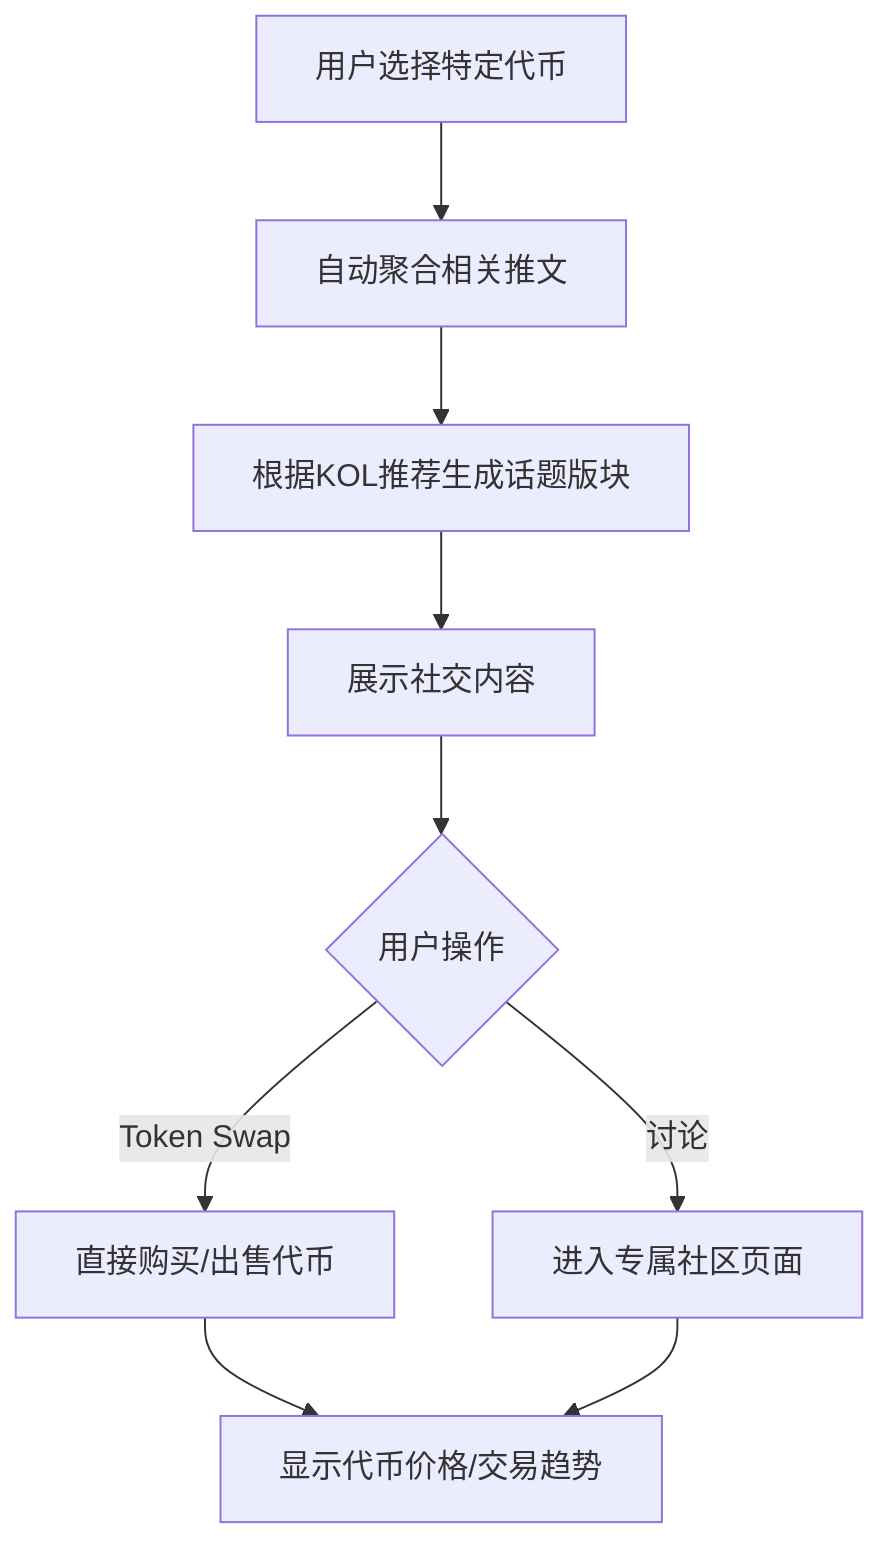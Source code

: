 flowchart TD
    A[用户选择特定代币] --> B[自动聚合相关推文]
    B --> C[根据KOL推荐生成话题版块]
    C --> D[展示社交内容]
    D --> E{用户操作}
    E --> |Token Swap| F[直接购买/出售代币]
    E --> |讨论| G[进入专属社区页面]
    F --> H[显示链上实时数据]
    G --> H[显示代币价格/交易趋势]